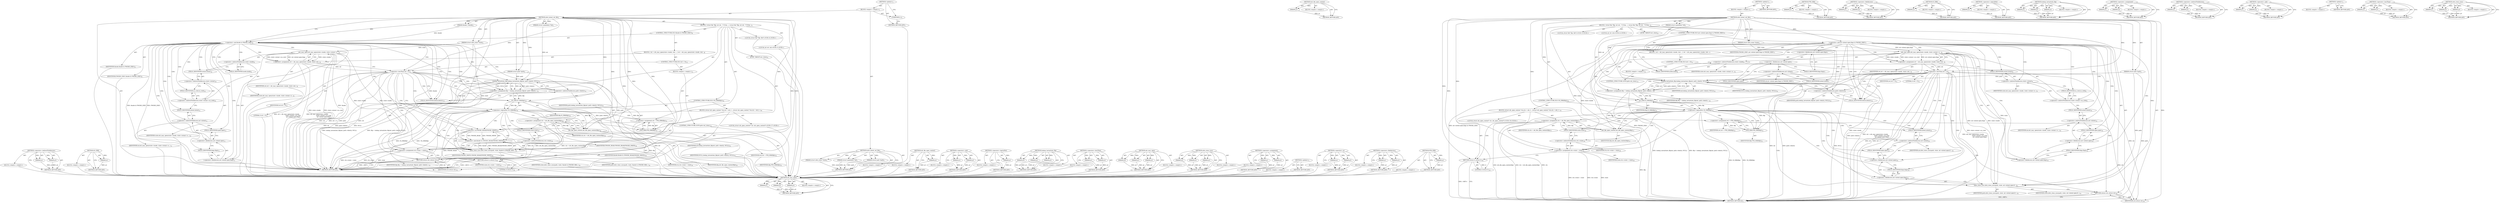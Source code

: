 digraph "PTR_ERR" {
vulnerable_139 [label=<(METHOD,nfs_may_open)>];
vulnerable_140 [label=<(PARAM,p1)>];
vulnerable_141 [label=<(PARAM,p2)>];
vulnerable_142 [label=<(PARAM,p3)>];
vulnerable_143 [label=<(BLOCK,&lt;empty&gt;,&lt;empty&gt;)>];
vulnerable_144 [label=<(METHOD_RETURN,ANY)>];
vulnerable_164 [label=<(METHOD,nfs_file_open_context)>];
vulnerable_165 [label=<(PARAM,p1)>];
vulnerable_166 [label=<(BLOCK,&lt;empty&gt;,&lt;empty&gt;)>];
vulnerable_167 [label=<(METHOD_RETURN,ANY)>];
vulnerable_6 [label=<(METHOD,&lt;global&gt;)<SUB>1</SUB>>];
vulnerable_7 [label=<(BLOCK,&lt;empty&gt;,&lt;empty&gt;)<SUB>1</SUB>>];
vulnerable_8 [label=<(METHOD,nfs4_intent_set_file)<SUB>1</SUB>>];
vulnerable_9 [label=<(PARAM,struct nameidata *nd)<SUB>1</SUB>>];
vulnerable_10 [label=<(PARAM,struct path *path)<SUB>1</SUB>>];
vulnerable_11 [label=<(PARAM,struct nfs4_state *state)<SUB>1</SUB>>];
vulnerable_12 [label=<(BLOCK,{
 	struct file *filp;
 	int ret;
 
 	/* If the...,{
 	struct file *filp;
 	int ret;
 
 	/* If the...)<SUB>2</SUB>>];
vulnerable_13 [label="<(LOCAL,struct file* filp: file*)<SUB>3</SUB>>"];
vulnerable_14 [label="<(LOCAL,int ret: int)<SUB>4</SUB>>"];
vulnerable_15 [label=<(CONTROL_STRUCTURE,IF,if (nd-&gt;intent.open.flags &amp; FMODE_EXEC))<SUB>7</SUB>>];
vulnerable_16 [label=<(&lt;operator&gt;.and,nd-&gt;intent.open.flags &amp; FMODE_EXEC)<SUB>7</SUB>>];
vulnerable_17 [label=<(&lt;operator&gt;.fieldAccess,nd-&gt;intent.open.flags)<SUB>7</SUB>>];
vulnerable_18 [label=<(&lt;operator&gt;.fieldAccess,nd-&gt;intent.open)<SUB>7</SUB>>];
vulnerable_19 [label=<(&lt;operator&gt;.indirectFieldAccess,nd-&gt;intent)<SUB>7</SUB>>];
vulnerable_20 [label=<(IDENTIFIER,nd,nd-&gt;intent.open.flags &amp; FMODE_EXEC)<SUB>7</SUB>>];
vulnerable_21 [label=<(FIELD_IDENTIFIER,intent,intent)<SUB>7</SUB>>];
vulnerable_22 [label=<(FIELD_IDENTIFIER,open,open)<SUB>7</SUB>>];
vulnerable_23 [label=<(FIELD_IDENTIFIER,flags,flags)<SUB>7</SUB>>];
vulnerable_24 [label=<(IDENTIFIER,FMODE_EXEC,nd-&gt;intent.open.flags &amp; FMODE_EXEC)<SUB>7</SUB>>];
vulnerable_25 [label=<(BLOCK,{
 		ret = nfs_may_open(state-&gt;inode,
 				stat...,{
 		ret = nfs_may_open(state-&gt;inode,
 				stat...)<SUB>7</SUB>>];
vulnerable_26 [label=<(&lt;operator&gt;.assignment,ret = nfs_may_open(state-&gt;inode,
 				state-&gt;ow...)<SUB>8</SUB>>];
vulnerable_27 [label=<(IDENTIFIER,ret,ret = nfs_may_open(state-&gt;inode,
 				state-&gt;ow...)<SUB>8</SUB>>];
vulnerable_28 [label=<(nfs_may_open,nfs_may_open(state-&gt;inode,
 				state-&gt;owner-&gt;s...)<SUB>8</SUB>>];
vulnerable_29 [label=<(&lt;operator&gt;.indirectFieldAccess,state-&gt;inode)<SUB>8</SUB>>];
vulnerable_30 [label=<(IDENTIFIER,state,nfs_may_open(state-&gt;inode,
 				state-&gt;owner-&gt;s...)<SUB>8</SUB>>];
vulnerable_31 [label=<(FIELD_IDENTIFIER,inode,inode)<SUB>8</SUB>>];
vulnerable_32 [label=<(&lt;operator&gt;.indirectFieldAccess,state-&gt;owner-&gt;so_cred)<SUB>9</SUB>>];
vulnerable_33 [label=<(&lt;operator&gt;.indirectFieldAccess,state-&gt;owner)<SUB>9</SUB>>];
vulnerable_34 [label=<(IDENTIFIER,state,nfs_may_open(state-&gt;inode,
 				state-&gt;owner-&gt;s...)<SUB>9</SUB>>];
vulnerable_35 [label=<(FIELD_IDENTIFIER,owner,owner)<SUB>9</SUB>>];
vulnerable_36 [label=<(FIELD_IDENTIFIER,so_cred,so_cred)<SUB>9</SUB>>];
vulnerable_37 [label=<(&lt;operator&gt;.fieldAccess,nd-&gt;intent.open.flags)<SUB>10</SUB>>];
vulnerable_38 [label=<(&lt;operator&gt;.fieldAccess,nd-&gt;intent.open)<SUB>10</SUB>>];
vulnerable_39 [label=<(&lt;operator&gt;.indirectFieldAccess,nd-&gt;intent)<SUB>10</SUB>>];
vulnerable_40 [label=<(IDENTIFIER,nd,nfs_may_open(state-&gt;inode,
 				state-&gt;owner-&gt;s...)<SUB>10</SUB>>];
vulnerable_41 [label=<(FIELD_IDENTIFIER,intent,intent)<SUB>10</SUB>>];
vulnerable_42 [label=<(FIELD_IDENTIFIER,open,open)<SUB>10</SUB>>];
vulnerable_43 [label=<(FIELD_IDENTIFIER,flags,flags)<SUB>10</SUB>>];
vulnerable_44 [label=<(CONTROL_STRUCTURE,IF,if (ret &lt; 0))<SUB>11</SUB>>];
vulnerable_45 [label=<(&lt;operator&gt;.lessThan,ret &lt; 0)<SUB>11</SUB>>];
vulnerable_46 [label=<(IDENTIFIER,ret,ret &lt; 0)<SUB>11</SUB>>];
vulnerable_47 [label=<(LITERAL,0,ret &lt; 0)<SUB>11</SUB>>];
vulnerable_48 [label=<(BLOCK,&lt;empty&gt;,&lt;empty&gt;)<SUB>12</SUB>>];
vulnerable_49 [label=<(CONTROL_STRUCTURE,GOTO,goto out_close;)<SUB>12</SUB>>];
vulnerable_50 [label=<(&lt;operator&gt;.assignment,filp = lookup_instantiate_filp(nd, path-&gt;dentry...)<SUB>14</SUB>>];
vulnerable_51 [label=<(IDENTIFIER,filp,filp = lookup_instantiate_filp(nd, path-&gt;dentry...)<SUB>14</SUB>>];
vulnerable_52 [label=<(lookup_instantiate_filp,lookup_instantiate_filp(nd, path-&gt;dentry, NULL))<SUB>14</SUB>>];
vulnerable_53 [label=<(IDENTIFIER,nd,lookup_instantiate_filp(nd, path-&gt;dentry, NULL))<SUB>14</SUB>>];
vulnerable_54 [label=<(&lt;operator&gt;.indirectFieldAccess,path-&gt;dentry)<SUB>14</SUB>>];
vulnerable_55 [label=<(IDENTIFIER,path,lookup_instantiate_filp(nd, path-&gt;dentry, NULL))<SUB>14</SUB>>];
vulnerable_56 [label=<(FIELD_IDENTIFIER,dentry,dentry)<SUB>14</SUB>>];
vulnerable_57 [label=<(IDENTIFIER,NULL,lookup_instantiate_filp(nd, path-&gt;dentry, NULL))<SUB>14</SUB>>];
vulnerable_58 [label=<(CONTROL_STRUCTURE,IF,if (!IS_ERR(filp)))<SUB>15</SUB>>];
vulnerable_59 [label=<(&lt;operator&gt;.logicalNot,!IS_ERR(filp))<SUB>15</SUB>>];
vulnerable_60 [label=<(IS_ERR,IS_ERR(filp))<SUB>15</SUB>>];
vulnerable_61 [label=<(IDENTIFIER,filp,IS_ERR(filp))<SUB>15</SUB>>];
vulnerable_62 [label=<(BLOCK,{
		struct nfs_open_context *ctx;
		ctx = nfs_f...,{
		struct nfs_open_context *ctx;
		ctx = nfs_f...)<SUB>15</SUB>>];
vulnerable_63 [label="<(LOCAL,struct nfs_open_context* ctx: nfs_open_context*)<SUB>16</SUB>>"];
vulnerable_64 [label=<(&lt;operator&gt;.assignment,ctx = nfs_file_open_context(filp))<SUB>17</SUB>>];
vulnerable_65 [label=<(IDENTIFIER,ctx,ctx = nfs_file_open_context(filp))<SUB>17</SUB>>];
vulnerable_66 [label=<(nfs_file_open_context,nfs_file_open_context(filp))<SUB>17</SUB>>];
vulnerable_67 [label=<(IDENTIFIER,filp,nfs_file_open_context(filp))<SUB>17</SUB>>];
vulnerable_68 [label=<(&lt;operator&gt;.assignment,ctx-&gt;state = state)<SUB>18</SUB>>];
vulnerable_69 [label=<(&lt;operator&gt;.indirectFieldAccess,ctx-&gt;state)<SUB>18</SUB>>];
vulnerable_70 [label=<(IDENTIFIER,ctx,ctx-&gt;state = state)<SUB>18</SUB>>];
vulnerable_71 [label=<(FIELD_IDENTIFIER,state,state)<SUB>18</SUB>>];
vulnerable_72 [label=<(IDENTIFIER,state,ctx-&gt;state = state)<SUB>18</SUB>>];
vulnerable_73 [label=<(RETURN,return 0;,return 0;)<SUB>19</SUB>>];
vulnerable_74 [label=<(LITERAL,0,return 0;)<SUB>19</SUB>>];
vulnerable_75 [label=<(&lt;operator&gt;.assignment,ret = PTR_ERR(filp))<SUB>21</SUB>>];
vulnerable_76 [label=<(IDENTIFIER,ret,ret = PTR_ERR(filp))<SUB>21</SUB>>];
vulnerable_77 [label=<(PTR_ERR,PTR_ERR(filp))<SUB>21</SUB>>];
vulnerable_78 [label=<(IDENTIFIER,filp,PTR_ERR(filp))<SUB>21</SUB>>];
vulnerable_79 [label=<(JUMP_TARGET,out_close)<SUB>22</SUB>>];
vulnerable_80 [label=<(nfs4_close_sync,nfs4_close_sync(path, state, nd-&gt;intent.open.fl...)<SUB>23</SUB>>];
vulnerable_81 [label=<(IDENTIFIER,path,nfs4_close_sync(path, state, nd-&gt;intent.open.fl...)<SUB>23</SUB>>];
vulnerable_82 [label=<(IDENTIFIER,state,nfs4_close_sync(path, state, nd-&gt;intent.open.fl...)<SUB>23</SUB>>];
vulnerable_83 [label=<(&lt;operator&gt;.fieldAccess,nd-&gt;intent.open.flags)<SUB>23</SUB>>];
vulnerable_84 [label=<(&lt;operator&gt;.fieldAccess,nd-&gt;intent.open)<SUB>23</SUB>>];
vulnerable_85 [label=<(&lt;operator&gt;.indirectFieldAccess,nd-&gt;intent)<SUB>23</SUB>>];
vulnerable_86 [label=<(IDENTIFIER,nd,nfs4_close_sync(path, state, nd-&gt;intent.open.fl...)<SUB>23</SUB>>];
vulnerable_87 [label=<(FIELD_IDENTIFIER,intent,intent)<SUB>23</SUB>>];
vulnerable_88 [label=<(FIELD_IDENTIFIER,open,open)<SUB>23</SUB>>];
vulnerable_89 [label=<(FIELD_IDENTIFIER,flags,flags)<SUB>23</SUB>>];
vulnerable_90 [label=<(RETURN,return ret;,return ret;)<SUB>24</SUB>>];
vulnerable_91 [label=<(IDENTIFIER,ret,return ret;)<SUB>24</SUB>>];
vulnerable_92 [label=<(METHOD_RETURN,int)<SUB>1</SUB>>];
vulnerable_94 [label=<(METHOD_RETURN,ANY)<SUB>1</SUB>>];
vulnerable_168 [label=<(METHOD,PTR_ERR)>];
vulnerable_169 [label=<(PARAM,p1)>];
vulnerable_170 [label=<(BLOCK,&lt;empty&gt;,&lt;empty&gt;)>];
vulnerable_171 [label=<(METHOD_RETURN,ANY)>];
vulnerable_124 [label=<(METHOD,&lt;operator&gt;.fieldAccess)>];
vulnerable_125 [label=<(PARAM,p1)>];
vulnerable_126 [label=<(PARAM,p2)>];
vulnerable_127 [label=<(BLOCK,&lt;empty&gt;,&lt;empty&gt;)>];
vulnerable_128 [label=<(METHOD_RETURN,ANY)>];
vulnerable_160 [label=<(METHOD,IS_ERR)>];
vulnerable_161 [label=<(PARAM,p1)>];
vulnerable_162 [label=<(BLOCK,&lt;empty&gt;,&lt;empty&gt;)>];
vulnerable_163 [label=<(METHOD_RETURN,ANY)>];
vulnerable_156 [label=<(METHOD,&lt;operator&gt;.logicalNot)>];
vulnerable_157 [label=<(PARAM,p1)>];
vulnerable_158 [label=<(BLOCK,&lt;empty&gt;,&lt;empty&gt;)>];
vulnerable_159 [label=<(METHOD_RETURN,ANY)>];
vulnerable_150 [label=<(METHOD,lookup_instantiate_filp)>];
vulnerable_151 [label=<(PARAM,p1)>];
vulnerable_152 [label=<(PARAM,p2)>];
vulnerable_153 [label=<(PARAM,p3)>];
vulnerable_154 [label=<(BLOCK,&lt;empty&gt;,&lt;empty&gt;)>];
vulnerable_155 [label=<(METHOD_RETURN,ANY)>];
vulnerable_134 [label=<(METHOD,&lt;operator&gt;.assignment)>];
vulnerable_135 [label=<(PARAM,p1)>];
vulnerable_136 [label=<(PARAM,p2)>];
vulnerable_137 [label=<(BLOCK,&lt;empty&gt;,&lt;empty&gt;)>];
vulnerable_138 [label=<(METHOD_RETURN,ANY)>];
vulnerable_129 [label=<(METHOD,&lt;operator&gt;.indirectFieldAccess)>];
vulnerable_130 [label=<(PARAM,p1)>];
vulnerable_131 [label=<(PARAM,p2)>];
vulnerable_132 [label=<(BLOCK,&lt;empty&gt;,&lt;empty&gt;)>];
vulnerable_133 [label=<(METHOD_RETURN,ANY)>];
vulnerable_119 [label=<(METHOD,&lt;operator&gt;.and)>];
vulnerable_120 [label=<(PARAM,p1)>];
vulnerable_121 [label=<(PARAM,p2)>];
vulnerable_122 [label=<(BLOCK,&lt;empty&gt;,&lt;empty&gt;)>];
vulnerable_123 [label=<(METHOD_RETURN,ANY)>];
vulnerable_113 [label=<(METHOD,&lt;global&gt;)<SUB>1</SUB>>];
vulnerable_114 [label=<(BLOCK,&lt;empty&gt;,&lt;empty&gt;)>];
vulnerable_115 [label=<(METHOD_RETURN,ANY)>];
vulnerable_145 [label=<(METHOD,&lt;operator&gt;.lessThan)>];
vulnerable_146 [label=<(PARAM,p1)>];
vulnerable_147 [label=<(PARAM,p2)>];
vulnerable_148 [label=<(BLOCK,&lt;empty&gt;,&lt;empty&gt;)>];
vulnerable_149 [label=<(METHOD_RETURN,ANY)>];
vulnerable_172 [label=<(METHOD,nfs4_close_sync)>];
vulnerable_173 [label=<(PARAM,p1)>];
vulnerable_174 [label=<(PARAM,p2)>];
vulnerable_175 [label=<(PARAM,p3)>];
vulnerable_176 [label=<(BLOCK,&lt;empty&gt;,&lt;empty&gt;)>];
vulnerable_177 [label=<(METHOD_RETURN,ANY)>];
fixed_138 [label=<(METHOD,&lt;operator&gt;.indirectFieldAccess)>];
fixed_139 [label=<(PARAM,p1)>];
fixed_140 [label=<(PARAM,p2)>];
fixed_141 [label=<(BLOCK,&lt;empty&gt;,&lt;empty&gt;)>];
fixed_142 [label=<(METHOD_RETURN,ANY)>];
fixed_163 [label=<(METHOD,IS_ERR)>];
fixed_164 [label=<(PARAM,p1)>];
fixed_165 [label=<(BLOCK,&lt;empty&gt;,&lt;empty&gt;)>];
fixed_166 [label=<(METHOD_RETURN,ANY)>];
fixed_6 [label=<(METHOD,&lt;global&gt;)<SUB>1</SUB>>];
fixed_7 [label=<(BLOCK,&lt;empty&gt;,&lt;empty&gt;)<SUB>1</SUB>>];
fixed_8 [label=<(METHOD,nfs4_intent_set_file)<SUB>1</SUB>>];
fixed_9 [label=<(PARAM,struct nameidata *nd)<SUB>1</SUB>>];
fixed_10 [label=<(PARAM,struct path *path)<SUB>1</SUB>>];
fixed_11 [label=<(PARAM,struct nfs4_state *state)<SUB>1</SUB>>];
fixed_12 [label=<(BLOCK,&lt;empty&gt;,&lt;empty&gt;)>];
fixed_13 [label=<(METHOD_RETURN,int)<SUB>1</SUB>>];
fixed_15 [label=<(UNKNOWN,),))<SUB>1</SUB>>];
fixed_16 [label=<(METHOD,nfs4_intent_set_file)<SUB>2</SUB>>];
fixed_17 [label=<(PARAM,struct nameidata *nd)<SUB>2</SUB>>];
fixed_18 [label=<(PARAM,struct path *path)<SUB>2</SUB>>];
fixed_19 [label=<(PARAM,struct nfs4_state *state)<SUB>2</SUB>>];
fixed_20 [label=<(PARAM,fmode_t fmode)<SUB>2</SUB>>];
fixed_21 [label=<(BLOCK,{
 	struct file *filp;
 	int ret;
 
 	/* If the...,{
 	struct file *filp;
 	int ret;
 
 	/* If the...)<SUB>3</SUB>>];
fixed_22 [label="<(LOCAL,struct file* filp: file*)<SUB>4</SUB>>"];
fixed_23 [label="<(LOCAL,int ret: int)<SUB>5</SUB>>"];
fixed_24 [label=<(CONTROL_STRUCTURE,IF,if (fmode &amp; FMODE_EXEC))<SUB>8</SUB>>];
fixed_25 [label=<(&lt;operator&gt;.and,fmode &amp; FMODE_EXEC)<SUB>8</SUB>>];
fixed_26 [label=<(IDENTIFIER,fmode,fmode &amp; FMODE_EXEC)<SUB>8</SUB>>];
fixed_27 [label=<(IDENTIFIER,FMODE_EXEC,fmode &amp; FMODE_EXEC)<SUB>8</SUB>>];
fixed_28 [label=<(BLOCK,{
 		ret = nfs_may_open(state-&gt;inode,
 				stat...,{
 		ret = nfs_may_open(state-&gt;inode,
 				stat...)<SUB>8</SUB>>];
fixed_29 [label=<(&lt;operator&gt;.assignment,ret = nfs_may_open(state-&gt;inode,
 				state-&gt;ow...)<SUB>9</SUB>>];
fixed_30 [label=<(IDENTIFIER,ret,ret = nfs_may_open(state-&gt;inode,
 				state-&gt;ow...)<SUB>9</SUB>>];
fixed_31 [label=<(nfs_may_open,nfs_may_open(state-&gt;inode,
 				state-&gt;owner-&gt;s...)<SUB>9</SUB>>];
fixed_32 [label=<(&lt;operator&gt;.indirectFieldAccess,state-&gt;inode)<SUB>9</SUB>>];
fixed_33 [label=<(IDENTIFIER,state,nfs_may_open(state-&gt;inode,
 				state-&gt;owner-&gt;s...)<SUB>9</SUB>>];
fixed_34 [label=<(FIELD_IDENTIFIER,inode,inode)<SUB>9</SUB>>];
fixed_35 [label=<(&lt;operator&gt;.indirectFieldAccess,state-&gt;owner-&gt;so_cred)<SUB>10</SUB>>];
fixed_36 [label=<(&lt;operator&gt;.indirectFieldAccess,state-&gt;owner)<SUB>10</SUB>>];
fixed_37 [label=<(IDENTIFIER,state,nfs_may_open(state-&gt;inode,
 				state-&gt;owner-&gt;s...)<SUB>10</SUB>>];
fixed_38 [label=<(FIELD_IDENTIFIER,owner,owner)<SUB>10</SUB>>];
fixed_39 [label=<(FIELD_IDENTIFIER,so_cred,so_cred)<SUB>10</SUB>>];
fixed_40 [label=<(&lt;operator&gt;.fieldAccess,nd-&gt;intent.open.flags)<SUB>11</SUB>>];
fixed_41 [label=<(&lt;operator&gt;.fieldAccess,nd-&gt;intent.open)<SUB>11</SUB>>];
fixed_42 [label=<(&lt;operator&gt;.indirectFieldAccess,nd-&gt;intent)<SUB>11</SUB>>];
fixed_43 [label=<(IDENTIFIER,nd,nfs_may_open(state-&gt;inode,
 				state-&gt;owner-&gt;s...)<SUB>11</SUB>>];
fixed_44 [label=<(FIELD_IDENTIFIER,intent,intent)<SUB>11</SUB>>];
fixed_45 [label=<(FIELD_IDENTIFIER,open,open)<SUB>11</SUB>>];
fixed_46 [label=<(FIELD_IDENTIFIER,flags,flags)<SUB>11</SUB>>];
fixed_47 [label=<(CONTROL_STRUCTURE,IF,if (ret &lt; 0))<SUB>12</SUB>>];
fixed_48 [label=<(&lt;operator&gt;.lessThan,ret &lt; 0)<SUB>12</SUB>>];
fixed_49 [label=<(IDENTIFIER,ret,ret &lt; 0)<SUB>12</SUB>>];
fixed_50 [label=<(LITERAL,0,ret &lt; 0)<SUB>12</SUB>>];
fixed_51 [label=<(BLOCK,&lt;empty&gt;,&lt;empty&gt;)<SUB>13</SUB>>];
fixed_52 [label=<(CONTROL_STRUCTURE,GOTO,goto out_close;)<SUB>13</SUB>>];
fixed_53 [label=<(&lt;operator&gt;.assignment,filp = lookup_instantiate_filp(nd, path-&gt;dentry...)<SUB>15</SUB>>];
fixed_54 [label=<(IDENTIFIER,filp,filp = lookup_instantiate_filp(nd, path-&gt;dentry...)<SUB>15</SUB>>];
fixed_55 [label=<(lookup_instantiate_filp,lookup_instantiate_filp(nd, path-&gt;dentry, NULL))<SUB>15</SUB>>];
fixed_56 [label=<(IDENTIFIER,nd,lookup_instantiate_filp(nd, path-&gt;dentry, NULL))<SUB>15</SUB>>];
fixed_57 [label=<(&lt;operator&gt;.indirectFieldAccess,path-&gt;dentry)<SUB>15</SUB>>];
fixed_58 [label=<(IDENTIFIER,path,lookup_instantiate_filp(nd, path-&gt;dentry, NULL))<SUB>15</SUB>>];
fixed_59 [label=<(FIELD_IDENTIFIER,dentry,dentry)<SUB>15</SUB>>];
fixed_60 [label=<(IDENTIFIER,NULL,lookup_instantiate_filp(nd, path-&gt;dentry, NULL))<SUB>15</SUB>>];
fixed_61 [label=<(CONTROL_STRUCTURE,IF,if (!IS_ERR(filp)))<SUB>16</SUB>>];
fixed_62 [label=<(&lt;operator&gt;.logicalNot,!IS_ERR(filp))<SUB>16</SUB>>];
fixed_63 [label=<(IS_ERR,IS_ERR(filp))<SUB>16</SUB>>];
fixed_64 [label=<(IDENTIFIER,filp,IS_ERR(filp))<SUB>16</SUB>>];
fixed_65 [label=<(BLOCK,{
		struct nfs_open_context *ctx;
		ctx = nfs_f...,{
		struct nfs_open_context *ctx;
		ctx = nfs_f...)<SUB>16</SUB>>];
fixed_66 [label="<(LOCAL,struct nfs_open_context* ctx: nfs_open_context*)<SUB>17</SUB>>"];
fixed_67 [label=<(&lt;operator&gt;.assignment,ctx = nfs_file_open_context(filp))<SUB>18</SUB>>];
fixed_68 [label=<(IDENTIFIER,ctx,ctx = nfs_file_open_context(filp))<SUB>18</SUB>>];
fixed_69 [label=<(nfs_file_open_context,nfs_file_open_context(filp))<SUB>18</SUB>>];
fixed_70 [label=<(IDENTIFIER,filp,nfs_file_open_context(filp))<SUB>18</SUB>>];
fixed_71 [label=<(&lt;operator&gt;.assignment,ctx-&gt;state = state)<SUB>19</SUB>>];
fixed_72 [label=<(&lt;operator&gt;.indirectFieldAccess,ctx-&gt;state)<SUB>19</SUB>>];
fixed_73 [label=<(IDENTIFIER,ctx,ctx-&gt;state = state)<SUB>19</SUB>>];
fixed_74 [label=<(FIELD_IDENTIFIER,state,state)<SUB>19</SUB>>];
fixed_75 [label=<(IDENTIFIER,state,ctx-&gt;state = state)<SUB>19</SUB>>];
fixed_76 [label=<(RETURN,return 0;,return 0;)<SUB>20</SUB>>];
fixed_77 [label=<(LITERAL,0,return 0;)<SUB>20</SUB>>];
fixed_78 [label=<(&lt;operator&gt;.assignment,ret = PTR_ERR(filp))<SUB>22</SUB>>];
fixed_79 [label=<(IDENTIFIER,ret,ret = PTR_ERR(filp))<SUB>22</SUB>>];
fixed_80 [label=<(PTR_ERR,PTR_ERR(filp))<SUB>22</SUB>>];
fixed_81 [label=<(IDENTIFIER,filp,PTR_ERR(filp))<SUB>22</SUB>>];
fixed_82 [label=<(JUMP_TARGET,out_close)<SUB>23</SUB>>];
fixed_83 [label=<(nfs4_close_sync,nfs4_close_sync(path, state, fmode &amp; (FMODE_REA...)<SUB>24</SUB>>];
fixed_84 [label=<(IDENTIFIER,path,nfs4_close_sync(path, state, fmode &amp; (FMODE_REA...)<SUB>24</SUB>>];
fixed_85 [label=<(IDENTIFIER,state,nfs4_close_sync(path, state, fmode &amp; (FMODE_REA...)<SUB>24</SUB>>];
fixed_86 [label=<(&lt;operator&gt;.and,fmode &amp; (FMODE_READ|FMODE_WRITE))<SUB>24</SUB>>];
fixed_87 [label=<(IDENTIFIER,fmode,fmode &amp; (FMODE_READ|FMODE_WRITE))<SUB>24</SUB>>];
fixed_88 [label=<(&lt;operator&gt;.or,FMODE_READ|FMODE_WRITE)<SUB>24</SUB>>];
fixed_89 [label=<(IDENTIFIER,FMODE_READ,FMODE_READ|FMODE_WRITE)<SUB>24</SUB>>];
fixed_90 [label=<(IDENTIFIER,FMODE_WRITE,FMODE_READ|FMODE_WRITE)<SUB>24</SUB>>];
fixed_91 [label=<(RETURN,return ret;,return ret;)<SUB>25</SUB>>];
fixed_92 [label=<(IDENTIFIER,ret,return ret;)<SUB>25</SUB>>];
fixed_93 [label=<(METHOD_RETURN,int)<SUB>2</SUB>>];
fixed_95 [label=<(METHOD_RETURN,ANY)<SUB>1</SUB>>];
fixed_167 [label=<(METHOD,nfs_file_open_context)>];
fixed_168 [label=<(PARAM,p1)>];
fixed_169 [label=<(BLOCK,&lt;empty&gt;,&lt;empty&gt;)>];
fixed_170 [label=<(METHOD_RETURN,ANY)>];
fixed_122 [label=<(METHOD,&lt;operator&gt;.and)>];
fixed_123 [label=<(PARAM,p1)>];
fixed_124 [label=<(PARAM,p2)>];
fixed_125 [label=<(BLOCK,&lt;empty&gt;,&lt;empty&gt;)>];
fixed_126 [label=<(METHOD_RETURN,ANY)>];
fixed_159 [label=<(METHOD,&lt;operator&gt;.logicalNot)>];
fixed_160 [label=<(PARAM,p1)>];
fixed_161 [label=<(BLOCK,&lt;empty&gt;,&lt;empty&gt;)>];
fixed_162 [label=<(METHOD_RETURN,ANY)>];
fixed_153 [label=<(METHOD,lookup_instantiate_filp)>];
fixed_154 [label=<(PARAM,p1)>];
fixed_155 [label=<(PARAM,p2)>];
fixed_156 [label=<(PARAM,p3)>];
fixed_157 [label=<(BLOCK,&lt;empty&gt;,&lt;empty&gt;)>];
fixed_158 [label=<(METHOD_RETURN,ANY)>];
fixed_148 [label=<(METHOD,&lt;operator&gt;.lessThan)>];
fixed_149 [label=<(PARAM,p1)>];
fixed_150 [label=<(PARAM,p2)>];
fixed_151 [label=<(BLOCK,&lt;empty&gt;,&lt;empty&gt;)>];
fixed_152 [label=<(METHOD_RETURN,ANY)>];
fixed_132 [label=<(METHOD,nfs_may_open)>];
fixed_133 [label=<(PARAM,p1)>];
fixed_134 [label=<(PARAM,p2)>];
fixed_135 [label=<(PARAM,p3)>];
fixed_136 [label=<(BLOCK,&lt;empty&gt;,&lt;empty&gt;)>];
fixed_137 [label=<(METHOD_RETURN,ANY)>];
fixed_175 [label=<(METHOD,nfs4_close_sync)>];
fixed_176 [label=<(PARAM,p1)>];
fixed_177 [label=<(PARAM,p2)>];
fixed_178 [label=<(PARAM,p3)>];
fixed_179 [label=<(BLOCK,&lt;empty&gt;,&lt;empty&gt;)>];
fixed_180 [label=<(METHOD_RETURN,ANY)>];
fixed_127 [label=<(METHOD,&lt;operator&gt;.assignment)>];
fixed_128 [label=<(PARAM,p1)>];
fixed_129 [label=<(PARAM,p2)>];
fixed_130 [label=<(BLOCK,&lt;empty&gt;,&lt;empty&gt;)>];
fixed_131 [label=<(METHOD_RETURN,ANY)>];
fixed_116 [label=<(METHOD,&lt;global&gt;)<SUB>1</SUB>>];
fixed_117 [label=<(BLOCK,&lt;empty&gt;,&lt;empty&gt;)>];
fixed_118 [label=<(METHOD_RETURN,ANY)>];
fixed_181 [label=<(METHOD,&lt;operator&gt;.or)>];
fixed_182 [label=<(PARAM,p1)>];
fixed_183 [label=<(PARAM,p2)>];
fixed_184 [label=<(BLOCK,&lt;empty&gt;,&lt;empty&gt;)>];
fixed_185 [label=<(METHOD_RETURN,ANY)>];
fixed_143 [label=<(METHOD,&lt;operator&gt;.fieldAccess)>];
fixed_144 [label=<(PARAM,p1)>];
fixed_145 [label=<(PARAM,p2)>];
fixed_146 [label=<(BLOCK,&lt;empty&gt;,&lt;empty&gt;)>];
fixed_147 [label=<(METHOD_RETURN,ANY)>];
fixed_171 [label=<(METHOD,PTR_ERR)>];
fixed_172 [label=<(PARAM,p1)>];
fixed_173 [label=<(BLOCK,&lt;empty&gt;,&lt;empty&gt;)>];
fixed_174 [label=<(METHOD_RETURN,ANY)>];
vulnerable_139 -> vulnerable_140  [key=0, label="AST: "];
vulnerable_139 -> vulnerable_140  [key=1, label="DDG: "];
vulnerable_139 -> vulnerable_143  [key=0, label="AST: "];
vulnerable_139 -> vulnerable_141  [key=0, label="AST: "];
vulnerable_139 -> vulnerable_141  [key=1, label="DDG: "];
vulnerable_139 -> vulnerable_144  [key=0, label="AST: "];
vulnerable_139 -> vulnerable_144  [key=1, label="CFG: "];
vulnerable_139 -> vulnerable_142  [key=0, label="AST: "];
vulnerable_139 -> vulnerable_142  [key=1, label="DDG: "];
vulnerable_140 -> vulnerable_144  [key=0, label="DDG: p1"];
vulnerable_141 -> vulnerable_144  [key=0, label="DDG: p2"];
vulnerable_142 -> vulnerable_144  [key=0, label="DDG: p3"];
vulnerable_164 -> vulnerable_165  [key=0, label="AST: "];
vulnerable_164 -> vulnerable_165  [key=1, label="DDG: "];
vulnerable_164 -> vulnerable_166  [key=0, label="AST: "];
vulnerable_164 -> vulnerable_167  [key=0, label="AST: "];
vulnerable_164 -> vulnerable_167  [key=1, label="CFG: "];
vulnerable_165 -> vulnerable_167  [key=0, label="DDG: p1"];
vulnerable_6 -> vulnerable_7  [key=0, label="AST: "];
vulnerable_6 -> vulnerable_94  [key=0, label="AST: "];
vulnerable_6 -> vulnerable_94  [key=1, label="CFG: "];
vulnerable_7 -> vulnerable_8  [key=0, label="AST: "];
vulnerable_8 -> vulnerable_9  [key=0, label="AST: "];
vulnerable_8 -> vulnerable_9  [key=1, label="DDG: "];
vulnerable_8 -> vulnerable_10  [key=0, label="AST: "];
vulnerable_8 -> vulnerable_10  [key=1, label="DDG: "];
vulnerable_8 -> vulnerable_11  [key=0, label="AST: "];
vulnerable_8 -> vulnerable_11  [key=1, label="DDG: "];
vulnerable_8 -> vulnerable_12  [key=0, label="AST: "];
vulnerable_8 -> vulnerable_92  [key=0, label="AST: "];
vulnerable_8 -> vulnerable_21  [key=0, label="CFG: "];
vulnerable_8 -> vulnerable_80  [key=0, label="DDG: "];
vulnerable_8 -> vulnerable_91  [key=0, label="DDG: "];
vulnerable_8 -> vulnerable_16  [key=0, label="DDG: "];
vulnerable_8 -> vulnerable_52  [key=0, label="DDG: "];
vulnerable_8 -> vulnerable_68  [key=0, label="DDG: "];
vulnerable_8 -> vulnerable_73  [key=0, label="DDG: "];
vulnerable_8 -> vulnerable_77  [key=0, label="DDG: "];
vulnerable_8 -> vulnerable_60  [key=0, label="DDG: "];
vulnerable_8 -> vulnerable_74  [key=0, label="DDG: "];
vulnerable_8 -> vulnerable_45  [key=0, label="DDG: "];
vulnerable_8 -> vulnerable_66  [key=0, label="DDG: "];
vulnerable_9 -> vulnerable_52  [key=0, label="DDG: nd"];
vulnerable_10 -> vulnerable_92  [key=0, label="DDG: path"];
vulnerable_10 -> vulnerable_80  [key=0, label="DDG: path"];
vulnerable_10 -> vulnerable_52  [key=0, label="DDG: path"];
vulnerable_11 -> vulnerable_80  [key=0, label="DDG: state"];
vulnerable_11 -> vulnerable_68  [key=0, label="DDG: state"];
vulnerable_11 -> vulnerable_28  [key=0, label="DDG: state"];
vulnerable_12 -> vulnerable_13  [key=0, label="AST: "];
vulnerable_12 -> vulnerable_14  [key=0, label="AST: "];
vulnerable_12 -> vulnerable_15  [key=0, label="AST: "];
vulnerable_12 -> vulnerable_50  [key=0, label="AST: "];
vulnerable_12 -> vulnerable_58  [key=0, label="AST: "];
vulnerable_12 -> vulnerable_75  [key=0, label="AST: "];
vulnerable_12 -> vulnerable_79  [key=0, label="AST: "];
vulnerable_12 -> vulnerable_80  [key=0, label="AST: "];
vulnerable_12 -> vulnerable_90  [key=0, label="AST: "];
vulnerable_15 -> vulnerable_16  [key=0, label="AST: "];
vulnerable_15 -> vulnerable_25  [key=0, label="AST: "];
vulnerable_16 -> vulnerable_17  [key=0, label="AST: "];
vulnerable_16 -> vulnerable_24  [key=0, label="AST: "];
vulnerable_16 -> vulnerable_31  [key=0, label="CFG: "];
vulnerable_16 -> vulnerable_31  [key=1, label="CDG: "];
vulnerable_16 -> vulnerable_56  [key=0, label="CFG: "];
vulnerable_16 -> vulnerable_56  [key=1, label="CDG: "];
vulnerable_16 -> vulnerable_92  [key=0, label="DDG: nd-&gt;intent.open.flags &amp; FMODE_EXEC"];
vulnerable_16 -> vulnerable_92  [key=1, label="DDG: FMODE_EXEC"];
vulnerable_16 -> vulnerable_28  [key=0, label="DDG: nd-&gt;intent.open.flags"];
vulnerable_16 -> vulnerable_28  [key=1, label="CDG: "];
vulnerable_16 -> vulnerable_32  [key=0, label="CDG: "];
vulnerable_16 -> vulnerable_60  [key=0, label="CDG: "];
vulnerable_16 -> vulnerable_26  [key=0, label="CDG: "];
vulnerable_16 -> vulnerable_42  [key=0, label="CDG: "];
vulnerable_16 -> vulnerable_52  [key=0, label="CDG: "];
vulnerable_16 -> vulnerable_37  [key=0, label="CDG: "];
vulnerable_16 -> vulnerable_38  [key=0, label="CDG: "];
vulnerable_16 -> vulnerable_45  [key=0, label="CDG: "];
vulnerable_16 -> vulnerable_29  [key=0, label="CDG: "];
vulnerable_16 -> vulnerable_50  [key=0, label="CDG: "];
vulnerable_16 -> vulnerable_59  [key=0, label="CDG: "];
vulnerable_16 -> vulnerable_35  [key=0, label="CDG: "];
vulnerable_16 -> vulnerable_54  [key=0, label="CDG: "];
vulnerable_16 -> vulnerable_43  [key=0, label="CDG: "];
vulnerable_16 -> vulnerable_33  [key=0, label="CDG: "];
vulnerable_16 -> vulnerable_36  [key=0, label="CDG: "];
vulnerable_16 -> vulnerable_41  [key=0, label="CDG: "];
vulnerable_16 -> vulnerable_39  [key=0, label="CDG: "];
vulnerable_17 -> vulnerable_18  [key=0, label="AST: "];
vulnerable_17 -> vulnerable_23  [key=0, label="AST: "];
vulnerable_17 -> vulnerable_16  [key=0, label="CFG: "];
vulnerable_18 -> vulnerable_19  [key=0, label="AST: "];
vulnerable_18 -> vulnerable_22  [key=0, label="AST: "];
vulnerable_18 -> vulnerable_23  [key=0, label="CFG: "];
vulnerable_19 -> vulnerable_20  [key=0, label="AST: "];
vulnerable_19 -> vulnerable_21  [key=0, label="AST: "];
vulnerable_19 -> vulnerable_22  [key=0, label="CFG: "];
vulnerable_21 -> vulnerable_19  [key=0, label="CFG: "];
vulnerable_22 -> vulnerable_18  [key=0, label="CFG: "];
vulnerable_23 -> vulnerable_17  [key=0, label="CFG: "];
vulnerable_25 -> vulnerable_26  [key=0, label="AST: "];
vulnerable_25 -> vulnerable_44  [key=0, label="AST: "];
vulnerable_26 -> vulnerable_27  [key=0, label="AST: "];
vulnerable_26 -> vulnerable_28  [key=0, label="AST: "];
vulnerable_26 -> vulnerable_45  [key=0, label="CFG: "];
vulnerable_26 -> vulnerable_45  [key=1, label="DDG: ret"];
vulnerable_26 -> vulnerable_92  [key=0, label="DDG: nfs_may_open(state-&gt;inode,
 				state-&gt;owner-&gt;so_cred,
 				nd-&gt;intent.open.flags)"];
vulnerable_26 -> vulnerable_92  [key=1, label="DDG: ret = nfs_may_open(state-&gt;inode,
 				state-&gt;owner-&gt;so_cred,
 				nd-&gt;intent.open.flags)"];
vulnerable_28 -> vulnerable_29  [key=0, label="AST: "];
vulnerable_28 -> vulnerable_32  [key=0, label="AST: "];
vulnerable_28 -> vulnerable_37  [key=0, label="AST: "];
vulnerable_28 -> vulnerable_26  [key=0, label="CFG: "];
vulnerable_28 -> vulnerable_26  [key=1, label="DDG: state-&gt;inode"];
vulnerable_28 -> vulnerable_26  [key=2, label="DDG: state-&gt;owner-&gt;so_cred"];
vulnerable_28 -> vulnerable_26  [key=3, label="DDG: nd-&gt;intent.open.flags"];
vulnerable_28 -> vulnerable_92  [key=0, label="DDG: state-&gt;inode"];
vulnerable_28 -> vulnerable_92  [key=1, label="DDG: state-&gt;owner-&gt;so_cred"];
vulnerable_28 -> vulnerable_80  [key=0, label="DDG: state-&gt;inode"];
vulnerable_28 -> vulnerable_80  [key=1, label="DDG: nd-&gt;intent.open.flags"];
vulnerable_28 -> vulnerable_68  [key=0, label="DDG: state-&gt;inode"];
vulnerable_29 -> vulnerable_30  [key=0, label="AST: "];
vulnerable_29 -> vulnerable_31  [key=0, label="AST: "];
vulnerable_29 -> vulnerable_35  [key=0, label="CFG: "];
vulnerable_31 -> vulnerable_29  [key=0, label="CFG: "];
vulnerable_32 -> vulnerable_33  [key=0, label="AST: "];
vulnerable_32 -> vulnerable_36  [key=0, label="AST: "];
vulnerable_32 -> vulnerable_41  [key=0, label="CFG: "];
vulnerable_33 -> vulnerable_34  [key=0, label="AST: "];
vulnerable_33 -> vulnerable_35  [key=0, label="AST: "];
vulnerable_33 -> vulnerable_36  [key=0, label="CFG: "];
vulnerable_35 -> vulnerable_33  [key=0, label="CFG: "];
vulnerable_36 -> vulnerable_32  [key=0, label="CFG: "];
vulnerable_37 -> vulnerable_38  [key=0, label="AST: "];
vulnerable_37 -> vulnerable_43  [key=0, label="AST: "];
vulnerable_37 -> vulnerable_28  [key=0, label="CFG: "];
vulnerable_38 -> vulnerable_39  [key=0, label="AST: "];
vulnerable_38 -> vulnerable_42  [key=0, label="AST: "];
vulnerable_38 -> vulnerable_43  [key=0, label="CFG: "];
vulnerable_39 -> vulnerable_40  [key=0, label="AST: "];
vulnerable_39 -> vulnerable_41  [key=0, label="AST: "];
vulnerable_39 -> vulnerable_42  [key=0, label="CFG: "];
vulnerable_41 -> vulnerable_39  [key=0, label="CFG: "];
vulnerable_42 -> vulnerable_38  [key=0, label="CFG: "];
vulnerable_43 -> vulnerable_37  [key=0, label="CFG: "];
vulnerable_44 -> vulnerable_45  [key=0, label="AST: "];
vulnerable_44 -> vulnerable_48  [key=0, label="AST: "];
vulnerable_45 -> vulnerable_46  [key=0, label="AST: "];
vulnerable_45 -> vulnerable_47  [key=0, label="AST: "];
vulnerable_45 -> vulnerable_87  [key=0, label="CFG: "];
vulnerable_45 -> vulnerable_87  [key=1, label="CDG: "];
vulnerable_45 -> vulnerable_56  [key=0, label="CFG: "];
vulnerable_45 -> vulnerable_56  [key=1, label="CDG: "];
vulnerable_45 -> vulnerable_92  [key=0, label="DDG: ret"];
vulnerable_45 -> vulnerable_92  [key=1, label="DDG: ret &lt; 0"];
vulnerable_45 -> vulnerable_91  [key=0, label="DDG: ret"];
vulnerable_45 -> vulnerable_60  [key=0, label="CDG: "];
vulnerable_45 -> vulnerable_89  [key=0, label="CDG: "];
vulnerable_45 -> vulnerable_52  [key=0, label="CDG: "];
vulnerable_45 -> vulnerable_84  [key=0, label="CDG: "];
vulnerable_45 -> vulnerable_85  [key=0, label="CDG: "];
vulnerable_45 -> vulnerable_50  [key=0, label="CDG: "];
vulnerable_45 -> vulnerable_59  [key=0, label="CDG: "];
vulnerable_45 -> vulnerable_90  [key=0, label="CDG: "];
vulnerable_45 -> vulnerable_54  [key=0, label="CDG: "];
vulnerable_45 -> vulnerable_80  [key=0, label="CDG: "];
vulnerable_45 -> vulnerable_83  [key=0, label="CDG: "];
vulnerable_45 -> vulnerable_88  [key=0, label="CDG: "];
vulnerable_48 -> vulnerable_49  [key=0, label="AST: "];
vulnerable_50 -> vulnerable_51  [key=0, label="AST: "];
vulnerable_50 -> vulnerable_52  [key=0, label="AST: "];
vulnerable_50 -> vulnerable_60  [key=0, label="CFG: "];
vulnerable_50 -> vulnerable_60  [key=1, label="DDG: filp"];
vulnerable_50 -> vulnerable_92  [key=0, label="DDG: lookup_instantiate_filp(nd, path-&gt;dentry, NULL)"];
vulnerable_50 -> vulnerable_92  [key=1, label="DDG: filp = lookup_instantiate_filp(nd, path-&gt;dentry, NULL)"];
vulnerable_52 -> vulnerable_53  [key=0, label="AST: "];
vulnerable_52 -> vulnerable_54  [key=0, label="AST: "];
vulnerable_52 -> vulnerable_57  [key=0, label="AST: "];
vulnerable_52 -> vulnerable_50  [key=0, label="CFG: "];
vulnerable_52 -> vulnerable_50  [key=1, label="DDG: nd"];
vulnerable_52 -> vulnerable_50  [key=2, label="DDG: path-&gt;dentry"];
vulnerable_52 -> vulnerable_50  [key=3, label="DDG: NULL"];
vulnerable_52 -> vulnerable_92  [key=0, label="DDG: nd"];
vulnerable_52 -> vulnerable_92  [key=1, label="DDG: path-&gt;dentry"];
vulnerable_52 -> vulnerable_92  [key=2, label="DDG: NULL"];
vulnerable_52 -> vulnerable_80  [key=0, label="DDG: path-&gt;dentry"];
vulnerable_54 -> vulnerable_55  [key=0, label="AST: "];
vulnerable_54 -> vulnerable_56  [key=0, label="AST: "];
vulnerable_54 -> vulnerable_52  [key=0, label="CFG: "];
vulnerable_56 -> vulnerable_54  [key=0, label="CFG: "];
vulnerable_58 -> vulnerable_59  [key=0, label="AST: "];
vulnerable_58 -> vulnerable_62  [key=0, label="AST: "];
vulnerable_59 -> vulnerable_60  [key=0, label="AST: "];
vulnerable_59 -> vulnerable_66  [key=0, label="CFG: "];
vulnerable_59 -> vulnerable_66  [key=1, label="CDG: "];
vulnerable_59 -> vulnerable_77  [key=0, label="CFG: "];
vulnerable_59 -> vulnerable_77  [key=1, label="CDG: "];
vulnerable_59 -> vulnerable_92  [key=0, label="DDG: IS_ERR(filp)"];
vulnerable_59 -> vulnerable_92  [key=1, label="DDG: !IS_ERR(filp)"];
vulnerable_59 -> vulnerable_68  [key=0, label="CDG: "];
vulnerable_59 -> vulnerable_73  [key=0, label="CDG: "];
vulnerable_59 -> vulnerable_64  [key=0, label="CDG: "];
vulnerable_59 -> vulnerable_89  [key=0, label="CDG: "];
vulnerable_59 -> vulnerable_75  [key=0, label="CDG: "];
vulnerable_59 -> vulnerable_84  [key=0, label="CDG: "];
vulnerable_59 -> vulnerable_85  [key=0, label="CDG: "];
vulnerable_59 -> vulnerable_69  [key=0, label="CDG: "];
vulnerable_59 -> vulnerable_87  [key=0, label="CDG: "];
vulnerable_59 -> vulnerable_90  [key=0, label="CDG: "];
vulnerable_59 -> vulnerable_80  [key=0, label="CDG: "];
vulnerable_59 -> vulnerable_83  [key=0, label="CDG: "];
vulnerable_59 -> vulnerable_71  [key=0, label="CDG: "];
vulnerable_59 -> vulnerable_88  [key=0, label="CDG: "];
vulnerable_60 -> vulnerable_61  [key=0, label="AST: "];
vulnerable_60 -> vulnerable_59  [key=0, label="CFG: "];
vulnerable_60 -> vulnerable_59  [key=1, label="DDG: filp"];
vulnerable_60 -> vulnerable_77  [key=0, label="DDG: filp"];
vulnerable_60 -> vulnerable_66  [key=0, label="DDG: filp"];
vulnerable_62 -> vulnerable_63  [key=0, label="AST: "];
vulnerable_62 -> vulnerable_64  [key=0, label="AST: "];
vulnerable_62 -> vulnerable_68  [key=0, label="AST: "];
vulnerable_62 -> vulnerable_73  [key=0, label="AST: "];
vulnerable_64 -> vulnerable_65  [key=0, label="AST: "];
vulnerable_64 -> vulnerable_66  [key=0, label="AST: "];
vulnerable_64 -> vulnerable_71  [key=0, label="CFG: "];
vulnerable_64 -> vulnerable_92  [key=0, label="DDG: ctx"];
vulnerable_64 -> vulnerable_92  [key=1, label="DDG: nfs_file_open_context(filp)"];
vulnerable_64 -> vulnerable_92  [key=2, label="DDG: ctx = nfs_file_open_context(filp)"];
vulnerable_66 -> vulnerable_67  [key=0, label="AST: "];
vulnerable_66 -> vulnerable_64  [key=0, label="CFG: "];
vulnerable_66 -> vulnerable_64  [key=1, label="DDG: filp"];
vulnerable_66 -> vulnerable_92  [key=0, label="DDG: filp"];
vulnerable_68 -> vulnerable_69  [key=0, label="AST: "];
vulnerable_68 -> vulnerable_72  [key=0, label="AST: "];
vulnerable_68 -> vulnerable_73  [key=0, label="CFG: "];
vulnerable_68 -> vulnerable_92  [key=0, label="DDG: ctx-&gt;state"];
vulnerable_68 -> vulnerable_92  [key=1, label="DDG: state"];
vulnerable_68 -> vulnerable_92  [key=2, label="DDG: ctx-&gt;state = state"];
vulnerable_69 -> vulnerable_70  [key=0, label="AST: "];
vulnerable_69 -> vulnerable_71  [key=0, label="AST: "];
vulnerable_69 -> vulnerable_68  [key=0, label="CFG: "];
vulnerable_71 -> vulnerable_69  [key=0, label="CFG: "];
vulnerable_73 -> vulnerable_74  [key=0, label="AST: "];
vulnerable_73 -> vulnerable_92  [key=0, label="CFG: "];
vulnerable_73 -> vulnerable_92  [key=1, label="DDG: &lt;RET&gt;"];
vulnerable_74 -> vulnerable_73  [key=0, label="DDG: 0"];
vulnerable_75 -> vulnerable_76  [key=0, label="AST: "];
vulnerable_75 -> vulnerable_77  [key=0, label="AST: "];
vulnerable_75 -> vulnerable_87  [key=0, label="CFG: "];
vulnerable_75 -> vulnerable_91  [key=0, label="DDG: ret"];
vulnerable_77 -> vulnerable_78  [key=0, label="AST: "];
vulnerable_77 -> vulnerable_75  [key=0, label="CFG: "];
vulnerable_77 -> vulnerable_75  [key=1, label="DDG: filp"];
vulnerable_80 -> vulnerable_81  [key=0, label="AST: "];
vulnerable_80 -> vulnerable_82  [key=0, label="AST: "];
vulnerable_80 -> vulnerable_83  [key=0, label="AST: "];
vulnerable_80 -> vulnerable_90  [key=0, label="CFG: "];
vulnerable_83 -> vulnerable_84  [key=0, label="AST: "];
vulnerable_83 -> vulnerable_89  [key=0, label="AST: "];
vulnerable_83 -> vulnerable_80  [key=0, label="CFG: "];
vulnerable_84 -> vulnerable_85  [key=0, label="AST: "];
vulnerable_84 -> vulnerable_88  [key=0, label="AST: "];
vulnerable_84 -> vulnerable_89  [key=0, label="CFG: "];
vulnerable_85 -> vulnerable_86  [key=0, label="AST: "];
vulnerable_85 -> vulnerable_87  [key=0, label="AST: "];
vulnerable_85 -> vulnerable_88  [key=0, label="CFG: "];
vulnerable_87 -> vulnerable_85  [key=0, label="CFG: "];
vulnerable_88 -> vulnerable_84  [key=0, label="CFG: "];
vulnerable_89 -> vulnerable_83  [key=0, label="CFG: "];
vulnerable_90 -> vulnerable_91  [key=0, label="AST: "];
vulnerable_90 -> vulnerable_92  [key=0, label="CFG: "];
vulnerable_90 -> vulnerable_92  [key=1, label="DDG: &lt;RET&gt;"];
vulnerable_91 -> vulnerable_90  [key=0, label="DDG: ret"];
vulnerable_168 -> vulnerable_169  [key=0, label="AST: "];
vulnerable_168 -> vulnerable_169  [key=1, label="DDG: "];
vulnerable_168 -> vulnerable_170  [key=0, label="AST: "];
vulnerable_168 -> vulnerable_171  [key=0, label="AST: "];
vulnerable_168 -> vulnerable_171  [key=1, label="CFG: "];
vulnerable_169 -> vulnerable_171  [key=0, label="DDG: p1"];
vulnerable_124 -> vulnerable_125  [key=0, label="AST: "];
vulnerable_124 -> vulnerable_125  [key=1, label="DDG: "];
vulnerable_124 -> vulnerable_127  [key=0, label="AST: "];
vulnerable_124 -> vulnerable_126  [key=0, label="AST: "];
vulnerable_124 -> vulnerable_126  [key=1, label="DDG: "];
vulnerable_124 -> vulnerable_128  [key=0, label="AST: "];
vulnerable_124 -> vulnerable_128  [key=1, label="CFG: "];
vulnerable_125 -> vulnerable_128  [key=0, label="DDG: p1"];
vulnerable_126 -> vulnerable_128  [key=0, label="DDG: p2"];
vulnerable_160 -> vulnerable_161  [key=0, label="AST: "];
vulnerable_160 -> vulnerable_161  [key=1, label="DDG: "];
vulnerable_160 -> vulnerable_162  [key=0, label="AST: "];
vulnerable_160 -> vulnerable_163  [key=0, label="AST: "];
vulnerable_160 -> vulnerable_163  [key=1, label="CFG: "];
vulnerable_161 -> vulnerable_163  [key=0, label="DDG: p1"];
vulnerable_156 -> vulnerable_157  [key=0, label="AST: "];
vulnerable_156 -> vulnerable_157  [key=1, label="DDG: "];
vulnerable_156 -> vulnerable_158  [key=0, label="AST: "];
vulnerable_156 -> vulnerable_159  [key=0, label="AST: "];
vulnerable_156 -> vulnerable_159  [key=1, label="CFG: "];
vulnerable_157 -> vulnerable_159  [key=0, label="DDG: p1"];
vulnerable_150 -> vulnerable_151  [key=0, label="AST: "];
vulnerable_150 -> vulnerable_151  [key=1, label="DDG: "];
vulnerable_150 -> vulnerable_154  [key=0, label="AST: "];
vulnerable_150 -> vulnerable_152  [key=0, label="AST: "];
vulnerable_150 -> vulnerable_152  [key=1, label="DDG: "];
vulnerable_150 -> vulnerable_155  [key=0, label="AST: "];
vulnerable_150 -> vulnerable_155  [key=1, label="CFG: "];
vulnerable_150 -> vulnerable_153  [key=0, label="AST: "];
vulnerable_150 -> vulnerable_153  [key=1, label="DDG: "];
vulnerable_151 -> vulnerable_155  [key=0, label="DDG: p1"];
vulnerable_152 -> vulnerable_155  [key=0, label="DDG: p2"];
vulnerable_153 -> vulnerable_155  [key=0, label="DDG: p3"];
vulnerable_134 -> vulnerable_135  [key=0, label="AST: "];
vulnerable_134 -> vulnerable_135  [key=1, label="DDG: "];
vulnerable_134 -> vulnerable_137  [key=0, label="AST: "];
vulnerable_134 -> vulnerable_136  [key=0, label="AST: "];
vulnerable_134 -> vulnerable_136  [key=1, label="DDG: "];
vulnerable_134 -> vulnerable_138  [key=0, label="AST: "];
vulnerable_134 -> vulnerable_138  [key=1, label="CFG: "];
vulnerable_135 -> vulnerable_138  [key=0, label="DDG: p1"];
vulnerable_136 -> vulnerable_138  [key=0, label="DDG: p2"];
vulnerable_129 -> vulnerable_130  [key=0, label="AST: "];
vulnerable_129 -> vulnerable_130  [key=1, label="DDG: "];
vulnerable_129 -> vulnerable_132  [key=0, label="AST: "];
vulnerable_129 -> vulnerable_131  [key=0, label="AST: "];
vulnerable_129 -> vulnerable_131  [key=1, label="DDG: "];
vulnerable_129 -> vulnerable_133  [key=0, label="AST: "];
vulnerable_129 -> vulnerable_133  [key=1, label="CFG: "];
vulnerable_130 -> vulnerable_133  [key=0, label="DDG: p1"];
vulnerable_131 -> vulnerable_133  [key=0, label="DDG: p2"];
vulnerable_119 -> vulnerable_120  [key=0, label="AST: "];
vulnerable_119 -> vulnerable_120  [key=1, label="DDG: "];
vulnerable_119 -> vulnerable_122  [key=0, label="AST: "];
vulnerable_119 -> vulnerable_121  [key=0, label="AST: "];
vulnerable_119 -> vulnerable_121  [key=1, label="DDG: "];
vulnerable_119 -> vulnerable_123  [key=0, label="AST: "];
vulnerable_119 -> vulnerable_123  [key=1, label="CFG: "];
vulnerable_120 -> vulnerable_123  [key=0, label="DDG: p1"];
vulnerable_121 -> vulnerable_123  [key=0, label="DDG: p2"];
vulnerable_113 -> vulnerable_114  [key=0, label="AST: "];
vulnerable_113 -> vulnerable_115  [key=0, label="AST: "];
vulnerable_113 -> vulnerable_115  [key=1, label="CFG: "];
vulnerable_145 -> vulnerable_146  [key=0, label="AST: "];
vulnerable_145 -> vulnerable_146  [key=1, label="DDG: "];
vulnerable_145 -> vulnerable_148  [key=0, label="AST: "];
vulnerable_145 -> vulnerable_147  [key=0, label="AST: "];
vulnerable_145 -> vulnerable_147  [key=1, label="DDG: "];
vulnerable_145 -> vulnerable_149  [key=0, label="AST: "];
vulnerable_145 -> vulnerable_149  [key=1, label="CFG: "];
vulnerable_146 -> vulnerable_149  [key=0, label="DDG: p1"];
vulnerable_147 -> vulnerable_149  [key=0, label="DDG: p2"];
vulnerable_172 -> vulnerable_173  [key=0, label="AST: "];
vulnerable_172 -> vulnerable_173  [key=1, label="DDG: "];
vulnerable_172 -> vulnerable_176  [key=0, label="AST: "];
vulnerable_172 -> vulnerable_174  [key=0, label="AST: "];
vulnerable_172 -> vulnerable_174  [key=1, label="DDG: "];
vulnerable_172 -> vulnerable_177  [key=0, label="AST: "];
vulnerable_172 -> vulnerable_177  [key=1, label="CFG: "];
vulnerable_172 -> vulnerable_175  [key=0, label="AST: "];
vulnerable_172 -> vulnerable_175  [key=1, label="DDG: "];
vulnerable_173 -> vulnerable_177  [key=0, label="DDG: p1"];
vulnerable_174 -> vulnerable_177  [key=0, label="DDG: p2"];
vulnerable_175 -> vulnerable_177  [key=0, label="DDG: p3"];
fixed_138 -> fixed_139  [key=0, label="AST: "];
fixed_138 -> fixed_139  [key=1, label="DDG: "];
fixed_138 -> fixed_141  [key=0, label="AST: "];
fixed_138 -> fixed_140  [key=0, label="AST: "];
fixed_138 -> fixed_140  [key=1, label="DDG: "];
fixed_138 -> fixed_142  [key=0, label="AST: "];
fixed_138 -> fixed_142  [key=1, label="CFG: "];
fixed_139 -> fixed_142  [key=0, label="DDG: p1"];
fixed_140 -> fixed_142  [key=0, label="DDG: p2"];
fixed_141 -> vulnerable_139  [key=0];
fixed_142 -> vulnerable_139  [key=0];
fixed_163 -> fixed_164  [key=0, label="AST: "];
fixed_163 -> fixed_164  [key=1, label="DDG: "];
fixed_163 -> fixed_165  [key=0, label="AST: "];
fixed_163 -> fixed_166  [key=0, label="AST: "];
fixed_163 -> fixed_166  [key=1, label="CFG: "];
fixed_164 -> fixed_166  [key=0, label="DDG: p1"];
fixed_165 -> vulnerable_139  [key=0];
fixed_166 -> vulnerable_139  [key=0];
fixed_6 -> fixed_7  [key=0, label="AST: "];
fixed_6 -> fixed_95  [key=0, label="AST: "];
fixed_6 -> fixed_15  [key=0, label="CFG: "];
fixed_7 -> fixed_8  [key=0, label="AST: "];
fixed_7 -> fixed_15  [key=0, label="AST: "];
fixed_7 -> fixed_16  [key=0, label="AST: "];
fixed_8 -> fixed_9  [key=0, label="AST: "];
fixed_8 -> fixed_9  [key=1, label="DDG: "];
fixed_8 -> fixed_10  [key=0, label="AST: "];
fixed_8 -> fixed_10  [key=1, label="DDG: "];
fixed_8 -> fixed_11  [key=0, label="AST: "];
fixed_8 -> fixed_11  [key=1, label="DDG: "];
fixed_8 -> fixed_12  [key=0, label="AST: "];
fixed_8 -> fixed_13  [key=0, label="AST: "];
fixed_8 -> fixed_13  [key=1, label="CFG: "];
fixed_9 -> fixed_13  [key=0, label="DDG: nd"];
fixed_10 -> fixed_13  [key=0, label="DDG: path"];
fixed_11 -> fixed_13  [key=0, label="DDG: state"];
fixed_12 -> vulnerable_139  [key=0];
fixed_13 -> vulnerable_139  [key=0];
fixed_15 -> fixed_95  [key=0, label="CFG: "];
fixed_16 -> fixed_17  [key=0, label="AST: "];
fixed_16 -> fixed_17  [key=1, label="DDG: "];
fixed_16 -> fixed_18  [key=0, label="AST: "];
fixed_16 -> fixed_18  [key=1, label="DDG: "];
fixed_16 -> fixed_19  [key=0, label="AST: "];
fixed_16 -> fixed_19  [key=1, label="DDG: "];
fixed_16 -> fixed_20  [key=0, label="AST: "];
fixed_16 -> fixed_20  [key=1, label="DDG: "];
fixed_16 -> fixed_21  [key=0, label="AST: "];
fixed_16 -> fixed_93  [key=0, label="AST: "];
fixed_16 -> fixed_25  [key=0, label="CFG: "];
fixed_16 -> fixed_25  [key=1, label="DDG: "];
fixed_16 -> fixed_83  [key=0, label="DDG: "];
fixed_16 -> fixed_92  [key=0, label="DDG: "];
fixed_16 -> fixed_55  [key=0, label="DDG: "];
fixed_16 -> fixed_71  [key=0, label="DDG: "];
fixed_16 -> fixed_76  [key=0, label="DDG: "];
fixed_16 -> fixed_80  [key=0, label="DDG: "];
fixed_16 -> fixed_86  [key=0, label="DDG: "];
fixed_16 -> fixed_63  [key=0, label="DDG: "];
fixed_16 -> fixed_77  [key=0, label="DDG: "];
fixed_16 -> fixed_88  [key=0, label="DDG: "];
fixed_16 -> fixed_48  [key=0, label="DDG: "];
fixed_16 -> fixed_69  [key=0, label="DDG: "];
fixed_17 -> fixed_55  [key=0, label="DDG: nd"];
fixed_18 -> fixed_93  [key=0, label="DDG: path"];
fixed_18 -> fixed_83  [key=0, label="DDG: path"];
fixed_18 -> fixed_55  [key=0, label="DDG: path"];
fixed_19 -> fixed_83  [key=0, label="DDG: state"];
fixed_19 -> fixed_71  [key=0, label="DDG: state"];
fixed_19 -> fixed_31  [key=0, label="DDG: state"];
fixed_20 -> fixed_25  [key=0, label="DDG: fmode"];
fixed_21 -> fixed_22  [key=0, label="AST: "];
fixed_21 -> fixed_23  [key=0, label="AST: "];
fixed_21 -> fixed_24  [key=0, label="AST: "];
fixed_21 -> fixed_53  [key=0, label="AST: "];
fixed_21 -> fixed_61  [key=0, label="AST: "];
fixed_21 -> fixed_78  [key=0, label="AST: "];
fixed_21 -> fixed_82  [key=0, label="AST: "];
fixed_21 -> fixed_83  [key=0, label="AST: "];
fixed_21 -> fixed_91  [key=0, label="AST: "];
fixed_22 -> vulnerable_139  [key=0];
fixed_23 -> vulnerable_139  [key=0];
fixed_24 -> fixed_25  [key=0, label="AST: "];
fixed_24 -> fixed_28  [key=0, label="AST: "];
fixed_25 -> fixed_26  [key=0, label="AST: "];
fixed_25 -> fixed_27  [key=0, label="AST: "];
fixed_25 -> fixed_34  [key=0, label="CFG: "];
fixed_25 -> fixed_34  [key=1, label="CDG: "];
fixed_25 -> fixed_59  [key=0, label="CFG: "];
fixed_25 -> fixed_59  [key=1, label="CDG: "];
fixed_25 -> fixed_93  [key=0, label="DDG: fmode"];
fixed_25 -> fixed_93  [key=1, label="DDG: fmode &amp; FMODE_EXEC"];
fixed_25 -> fixed_93  [key=2, label="DDG: FMODE_EXEC"];
fixed_25 -> fixed_86  [key=0, label="DDG: fmode"];
fixed_25 -> fixed_48  [key=0, label="CDG: "];
fixed_25 -> fixed_32  [key=0, label="CDG: "];
fixed_25 -> fixed_42  [key=0, label="CDG: "];
fixed_25 -> fixed_57  [key=0, label="CDG: "];
fixed_25 -> fixed_46  [key=0, label="CDG: "];
fixed_25 -> fixed_38  [key=0, label="CDG: "];
fixed_25 -> fixed_45  [key=0, label="CDG: "];
fixed_25 -> fixed_40  [key=0, label="CDG: "];
fixed_25 -> fixed_29  [key=0, label="CDG: "];
fixed_25 -> fixed_44  [key=0, label="CDG: "];
fixed_25 -> fixed_35  [key=0, label="CDG: "];
fixed_25 -> fixed_36  [key=0, label="CDG: "];
fixed_25 -> fixed_53  [key=0, label="CDG: "];
fixed_25 -> fixed_41  [key=0, label="CDG: "];
fixed_25 -> fixed_63  [key=0, label="CDG: "];
fixed_25 -> fixed_55  [key=0, label="CDG: "];
fixed_25 -> fixed_62  [key=0, label="CDG: "];
fixed_25 -> fixed_39  [key=0, label="CDG: "];
fixed_25 -> fixed_31  [key=0, label="CDG: "];
fixed_26 -> vulnerable_139  [key=0];
fixed_27 -> vulnerable_139  [key=0];
fixed_28 -> fixed_29  [key=0, label="AST: "];
fixed_28 -> fixed_47  [key=0, label="AST: "];
fixed_29 -> fixed_30  [key=0, label="AST: "];
fixed_29 -> fixed_31  [key=0, label="AST: "];
fixed_29 -> fixed_48  [key=0, label="CFG: "];
fixed_29 -> fixed_48  [key=1, label="DDG: ret"];
fixed_29 -> fixed_93  [key=0, label="DDG: nfs_may_open(state-&gt;inode,
 				state-&gt;owner-&gt;so_cred,
 				nd-&gt;intent.open.flags)"];
fixed_29 -> fixed_93  [key=1, label="DDG: ret = nfs_may_open(state-&gt;inode,
 				state-&gt;owner-&gt;so_cred,
 				nd-&gt;intent.open.flags)"];
fixed_30 -> vulnerable_139  [key=0];
fixed_31 -> fixed_32  [key=0, label="AST: "];
fixed_31 -> fixed_35  [key=0, label="AST: "];
fixed_31 -> fixed_40  [key=0, label="AST: "];
fixed_31 -> fixed_29  [key=0, label="CFG: "];
fixed_31 -> fixed_29  [key=1, label="DDG: state-&gt;inode"];
fixed_31 -> fixed_29  [key=2, label="DDG: state-&gt;owner-&gt;so_cred"];
fixed_31 -> fixed_29  [key=3, label="DDG: nd-&gt;intent.open.flags"];
fixed_31 -> fixed_93  [key=0, label="DDG: state-&gt;inode"];
fixed_31 -> fixed_93  [key=1, label="DDG: state-&gt;owner-&gt;so_cred"];
fixed_31 -> fixed_83  [key=0, label="DDG: state-&gt;inode"];
fixed_31 -> fixed_71  [key=0, label="DDG: state-&gt;inode"];
fixed_32 -> fixed_33  [key=0, label="AST: "];
fixed_32 -> fixed_34  [key=0, label="AST: "];
fixed_32 -> fixed_38  [key=0, label="CFG: "];
fixed_33 -> vulnerable_139  [key=0];
fixed_34 -> fixed_32  [key=0, label="CFG: "];
fixed_35 -> fixed_36  [key=0, label="AST: "];
fixed_35 -> fixed_39  [key=0, label="AST: "];
fixed_35 -> fixed_44  [key=0, label="CFG: "];
fixed_36 -> fixed_37  [key=0, label="AST: "];
fixed_36 -> fixed_38  [key=0, label="AST: "];
fixed_36 -> fixed_39  [key=0, label="CFG: "];
fixed_37 -> vulnerable_139  [key=0];
fixed_38 -> fixed_36  [key=0, label="CFG: "];
fixed_39 -> fixed_35  [key=0, label="CFG: "];
fixed_40 -> fixed_41  [key=0, label="AST: "];
fixed_40 -> fixed_46  [key=0, label="AST: "];
fixed_40 -> fixed_31  [key=0, label="CFG: "];
fixed_41 -> fixed_42  [key=0, label="AST: "];
fixed_41 -> fixed_45  [key=0, label="AST: "];
fixed_41 -> fixed_46  [key=0, label="CFG: "];
fixed_42 -> fixed_43  [key=0, label="AST: "];
fixed_42 -> fixed_44  [key=0, label="AST: "];
fixed_42 -> fixed_45  [key=0, label="CFG: "];
fixed_43 -> vulnerable_139  [key=0];
fixed_44 -> fixed_42  [key=0, label="CFG: "];
fixed_45 -> fixed_41  [key=0, label="CFG: "];
fixed_46 -> fixed_40  [key=0, label="CFG: "];
fixed_47 -> fixed_48  [key=0, label="AST: "];
fixed_47 -> fixed_51  [key=0, label="AST: "];
fixed_48 -> fixed_49  [key=0, label="AST: "];
fixed_48 -> fixed_50  [key=0, label="AST: "];
fixed_48 -> fixed_88  [key=0, label="CFG: "];
fixed_48 -> fixed_88  [key=1, label="CDG: "];
fixed_48 -> fixed_59  [key=0, label="CFG: "];
fixed_48 -> fixed_59  [key=1, label="CDG: "];
fixed_48 -> fixed_93  [key=0, label="DDG: ret"];
fixed_48 -> fixed_93  [key=1, label="DDG: ret &lt; 0"];
fixed_48 -> fixed_92  [key=0, label="DDG: ret"];
fixed_48 -> fixed_57  [key=0, label="CDG: "];
fixed_48 -> fixed_91  [key=0, label="CDG: "];
fixed_48 -> fixed_83  [key=0, label="CDG: "];
fixed_48 -> fixed_53  [key=0, label="CDG: "];
fixed_48 -> fixed_63  [key=0, label="CDG: "];
fixed_48 -> fixed_55  [key=0, label="CDG: "];
fixed_48 -> fixed_62  [key=0, label="CDG: "];
fixed_48 -> fixed_86  [key=0, label="CDG: "];
fixed_49 -> vulnerable_139  [key=0];
fixed_50 -> vulnerable_139  [key=0];
fixed_51 -> fixed_52  [key=0, label="AST: "];
fixed_52 -> vulnerable_139  [key=0];
fixed_53 -> fixed_54  [key=0, label="AST: "];
fixed_53 -> fixed_55  [key=0, label="AST: "];
fixed_53 -> fixed_63  [key=0, label="CFG: "];
fixed_53 -> fixed_63  [key=1, label="DDG: filp"];
fixed_53 -> fixed_93  [key=0, label="DDG: lookup_instantiate_filp(nd, path-&gt;dentry, NULL)"];
fixed_53 -> fixed_93  [key=1, label="DDG: filp = lookup_instantiate_filp(nd, path-&gt;dentry, NULL)"];
fixed_54 -> vulnerable_139  [key=0];
fixed_55 -> fixed_56  [key=0, label="AST: "];
fixed_55 -> fixed_57  [key=0, label="AST: "];
fixed_55 -> fixed_60  [key=0, label="AST: "];
fixed_55 -> fixed_53  [key=0, label="CFG: "];
fixed_55 -> fixed_53  [key=1, label="DDG: nd"];
fixed_55 -> fixed_53  [key=2, label="DDG: path-&gt;dentry"];
fixed_55 -> fixed_53  [key=3, label="DDG: NULL"];
fixed_55 -> fixed_93  [key=0, label="DDG: nd"];
fixed_55 -> fixed_93  [key=1, label="DDG: path-&gt;dentry"];
fixed_55 -> fixed_93  [key=2, label="DDG: NULL"];
fixed_55 -> fixed_83  [key=0, label="DDG: path-&gt;dentry"];
fixed_56 -> vulnerable_139  [key=0];
fixed_57 -> fixed_58  [key=0, label="AST: "];
fixed_57 -> fixed_59  [key=0, label="AST: "];
fixed_57 -> fixed_55  [key=0, label="CFG: "];
fixed_58 -> vulnerable_139  [key=0];
fixed_59 -> fixed_57  [key=0, label="CFG: "];
fixed_60 -> vulnerable_139  [key=0];
fixed_61 -> fixed_62  [key=0, label="AST: "];
fixed_61 -> fixed_65  [key=0, label="AST: "];
fixed_62 -> fixed_63  [key=0, label="AST: "];
fixed_62 -> fixed_69  [key=0, label="CFG: "];
fixed_62 -> fixed_69  [key=1, label="CDG: "];
fixed_62 -> fixed_80  [key=0, label="CFG: "];
fixed_62 -> fixed_80  [key=1, label="CDG: "];
fixed_62 -> fixed_93  [key=0, label="DDG: IS_ERR(filp)"];
fixed_62 -> fixed_93  [key=1, label="DDG: !IS_ERR(filp)"];
fixed_62 -> fixed_72  [key=0, label="CDG: "];
fixed_62 -> fixed_67  [key=0, label="CDG: "];
fixed_62 -> fixed_74  [key=0, label="CDG: "];
fixed_62 -> fixed_76  [key=0, label="CDG: "];
fixed_62 -> fixed_91  [key=0, label="CDG: "];
fixed_62 -> fixed_83  [key=0, label="CDG: "];
fixed_62 -> fixed_71  [key=0, label="CDG: "];
fixed_62 -> fixed_88  [key=0, label="CDG: "];
fixed_62 -> fixed_78  [key=0, label="CDG: "];
fixed_62 -> fixed_86  [key=0, label="CDG: "];
fixed_63 -> fixed_64  [key=0, label="AST: "];
fixed_63 -> fixed_62  [key=0, label="CFG: "];
fixed_63 -> fixed_62  [key=1, label="DDG: filp"];
fixed_63 -> fixed_80  [key=0, label="DDG: filp"];
fixed_63 -> fixed_69  [key=0, label="DDG: filp"];
fixed_64 -> vulnerable_139  [key=0];
fixed_65 -> fixed_66  [key=0, label="AST: "];
fixed_65 -> fixed_67  [key=0, label="AST: "];
fixed_65 -> fixed_71  [key=0, label="AST: "];
fixed_65 -> fixed_76  [key=0, label="AST: "];
fixed_66 -> vulnerable_139  [key=0];
fixed_67 -> fixed_68  [key=0, label="AST: "];
fixed_67 -> fixed_69  [key=0, label="AST: "];
fixed_67 -> fixed_74  [key=0, label="CFG: "];
fixed_67 -> fixed_93  [key=0, label="DDG: ctx"];
fixed_67 -> fixed_93  [key=1, label="DDG: nfs_file_open_context(filp)"];
fixed_67 -> fixed_93  [key=2, label="DDG: ctx = nfs_file_open_context(filp)"];
fixed_68 -> vulnerable_139  [key=0];
fixed_69 -> fixed_70  [key=0, label="AST: "];
fixed_69 -> fixed_67  [key=0, label="CFG: "];
fixed_69 -> fixed_67  [key=1, label="DDG: filp"];
fixed_69 -> fixed_93  [key=0, label="DDG: filp"];
fixed_70 -> vulnerable_139  [key=0];
fixed_71 -> fixed_72  [key=0, label="AST: "];
fixed_71 -> fixed_75  [key=0, label="AST: "];
fixed_71 -> fixed_76  [key=0, label="CFG: "];
fixed_71 -> fixed_93  [key=0, label="DDG: ctx-&gt;state"];
fixed_71 -> fixed_93  [key=1, label="DDG: state"];
fixed_71 -> fixed_93  [key=2, label="DDG: ctx-&gt;state = state"];
fixed_72 -> fixed_73  [key=0, label="AST: "];
fixed_72 -> fixed_74  [key=0, label="AST: "];
fixed_72 -> fixed_71  [key=0, label="CFG: "];
fixed_73 -> vulnerable_139  [key=0];
fixed_74 -> fixed_72  [key=0, label="CFG: "];
fixed_75 -> vulnerable_139  [key=0];
fixed_76 -> fixed_77  [key=0, label="AST: "];
fixed_76 -> fixed_93  [key=0, label="CFG: "];
fixed_76 -> fixed_93  [key=1, label="DDG: &lt;RET&gt;"];
fixed_77 -> fixed_76  [key=0, label="DDG: 0"];
fixed_78 -> fixed_79  [key=0, label="AST: "];
fixed_78 -> fixed_80  [key=0, label="AST: "];
fixed_78 -> fixed_88  [key=0, label="CFG: "];
fixed_78 -> fixed_92  [key=0, label="DDG: ret"];
fixed_79 -> vulnerable_139  [key=0];
fixed_80 -> fixed_81  [key=0, label="AST: "];
fixed_80 -> fixed_78  [key=0, label="CFG: "];
fixed_80 -> fixed_78  [key=1, label="DDG: filp"];
fixed_81 -> vulnerable_139  [key=0];
fixed_82 -> vulnerable_139  [key=0];
fixed_83 -> fixed_84  [key=0, label="AST: "];
fixed_83 -> fixed_85  [key=0, label="AST: "];
fixed_83 -> fixed_86  [key=0, label="AST: "];
fixed_83 -> fixed_91  [key=0, label="CFG: "];
fixed_84 -> vulnerable_139  [key=0];
fixed_85 -> vulnerable_139  [key=0];
fixed_86 -> fixed_87  [key=0, label="AST: "];
fixed_86 -> fixed_88  [key=0, label="AST: "];
fixed_86 -> fixed_83  [key=0, label="CFG: "];
fixed_86 -> fixed_83  [key=1, label="DDG: fmode"];
fixed_86 -> fixed_83  [key=2, label="DDG: FMODE_READ|FMODE_WRITE"];
fixed_87 -> vulnerable_139  [key=0];
fixed_88 -> fixed_89  [key=0, label="AST: "];
fixed_88 -> fixed_90  [key=0, label="AST: "];
fixed_88 -> fixed_86  [key=0, label="CFG: "];
fixed_88 -> fixed_86  [key=1, label="DDG: FMODE_READ"];
fixed_88 -> fixed_86  [key=2, label="DDG: FMODE_WRITE"];
fixed_88 -> fixed_93  [key=0, label="DDG: FMODE_READ"];
fixed_89 -> vulnerable_139  [key=0];
fixed_90 -> vulnerable_139  [key=0];
fixed_91 -> fixed_92  [key=0, label="AST: "];
fixed_91 -> fixed_93  [key=0, label="CFG: "];
fixed_91 -> fixed_93  [key=1, label="DDG: &lt;RET&gt;"];
fixed_92 -> fixed_91  [key=0, label="DDG: ret"];
fixed_93 -> vulnerable_139  [key=0];
fixed_95 -> vulnerable_139  [key=0];
fixed_167 -> fixed_168  [key=0, label="AST: "];
fixed_167 -> fixed_168  [key=1, label="DDG: "];
fixed_167 -> fixed_169  [key=0, label="AST: "];
fixed_167 -> fixed_170  [key=0, label="AST: "];
fixed_167 -> fixed_170  [key=1, label="CFG: "];
fixed_168 -> fixed_170  [key=0, label="DDG: p1"];
fixed_169 -> vulnerable_139  [key=0];
fixed_170 -> vulnerable_139  [key=0];
fixed_122 -> fixed_123  [key=0, label="AST: "];
fixed_122 -> fixed_123  [key=1, label="DDG: "];
fixed_122 -> fixed_125  [key=0, label="AST: "];
fixed_122 -> fixed_124  [key=0, label="AST: "];
fixed_122 -> fixed_124  [key=1, label="DDG: "];
fixed_122 -> fixed_126  [key=0, label="AST: "];
fixed_122 -> fixed_126  [key=1, label="CFG: "];
fixed_123 -> fixed_126  [key=0, label="DDG: p1"];
fixed_124 -> fixed_126  [key=0, label="DDG: p2"];
fixed_125 -> vulnerable_139  [key=0];
fixed_126 -> vulnerable_139  [key=0];
fixed_159 -> fixed_160  [key=0, label="AST: "];
fixed_159 -> fixed_160  [key=1, label="DDG: "];
fixed_159 -> fixed_161  [key=0, label="AST: "];
fixed_159 -> fixed_162  [key=0, label="AST: "];
fixed_159 -> fixed_162  [key=1, label="CFG: "];
fixed_160 -> fixed_162  [key=0, label="DDG: p1"];
fixed_161 -> vulnerable_139  [key=0];
fixed_162 -> vulnerable_139  [key=0];
fixed_153 -> fixed_154  [key=0, label="AST: "];
fixed_153 -> fixed_154  [key=1, label="DDG: "];
fixed_153 -> fixed_157  [key=0, label="AST: "];
fixed_153 -> fixed_155  [key=0, label="AST: "];
fixed_153 -> fixed_155  [key=1, label="DDG: "];
fixed_153 -> fixed_158  [key=0, label="AST: "];
fixed_153 -> fixed_158  [key=1, label="CFG: "];
fixed_153 -> fixed_156  [key=0, label="AST: "];
fixed_153 -> fixed_156  [key=1, label="DDG: "];
fixed_154 -> fixed_158  [key=0, label="DDG: p1"];
fixed_155 -> fixed_158  [key=0, label="DDG: p2"];
fixed_156 -> fixed_158  [key=0, label="DDG: p3"];
fixed_157 -> vulnerable_139  [key=0];
fixed_158 -> vulnerable_139  [key=0];
fixed_148 -> fixed_149  [key=0, label="AST: "];
fixed_148 -> fixed_149  [key=1, label="DDG: "];
fixed_148 -> fixed_151  [key=0, label="AST: "];
fixed_148 -> fixed_150  [key=0, label="AST: "];
fixed_148 -> fixed_150  [key=1, label="DDG: "];
fixed_148 -> fixed_152  [key=0, label="AST: "];
fixed_148 -> fixed_152  [key=1, label="CFG: "];
fixed_149 -> fixed_152  [key=0, label="DDG: p1"];
fixed_150 -> fixed_152  [key=0, label="DDG: p2"];
fixed_151 -> vulnerable_139  [key=0];
fixed_152 -> vulnerable_139  [key=0];
fixed_132 -> fixed_133  [key=0, label="AST: "];
fixed_132 -> fixed_133  [key=1, label="DDG: "];
fixed_132 -> fixed_136  [key=0, label="AST: "];
fixed_132 -> fixed_134  [key=0, label="AST: "];
fixed_132 -> fixed_134  [key=1, label="DDG: "];
fixed_132 -> fixed_137  [key=0, label="AST: "];
fixed_132 -> fixed_137  [key=1, label="CFG: "];
fixed_132 -> fixed_135  [key=0, label="AST: "];
fixed_132 -> fixed_135  [key=1, label="DDG: "];
fixed_133 -> fixed_137  [key=0, label="DDG: p1"];
fixed_134 -> fixed_137  [key=0, label="DDG: p2"];
fixed_135 -> fixed_137  [key=0, label="DDG: p3"];
fixed_136 -> vulnerable_139  [key=0];
fixed_137 -> vulnerable_139  [key=0];
fixed_175 -> fixed_176  [key=0, label="AST: "];
fixed_175 -> fixed_176  [key=1, label="DDG: "];
fixed_175 -> fixed_179  [key=0, label="AST: "];
fixed_175 -> fixed_177  [key=0, label="AST: "];
fixed_175 -> fixed_177  [key=1, label="DDG: "];
fixed_175 -> fixed_180  [key=0, label="AST: "];
fixed_175 -> fixed_180  [key=1, label="CFG: "];
fixed_175 -> fixed_178  [key=0, label="AST: "];
fixed_175 -> fixed_178  [key=1, label="DDG: "];
fixed_176 -> fixed_180  [key=0, label="DDG: p1"];
fixed_177 -> fixed_180  [key=0, label="DDG: p2"];
fixed_178 -> fixed_180  [key=0, label="DDG: p3"];
fixed_179 -> vulnerable_139  [key=0];
fixed_180 -> vulnerable_139  [key=0];
fixed_127 -> fixed_128  [key=0, label="AST: "];
fixed_127 -> fixed_128  [key=1, label="DDG: "];
fixed_127 -> fixed_130  [key=0, label="AST: "];
fixed_127 -> fixed_129  [key=0, label="AST: "];
fixed_127 -> fixed_129  [key=1, label="DDG: "];
fixed_127 -> fixed_131  [key=0, label="AST: "];
fixed_127 -> fixed_131  [key=1, label="CFG: "];
fixed_128 -> fixed_131  [key=0, label="DDG: p1"];
fixed_129 -> fixed_131  [key=0, label="DDG: p2"];
fixed_130 -> vulnerable_139  [key=0];
fixed_131 -> vulnerable_139  [key=0];
fixed_116 -> fixed_117  [key=0, label="AST: "];
fixed_116 -> fixed_118  [key=0, label="AST: "];
fixed_116 -> fixed_118  [key=1, label="CFG: "];
fixed_117 -> vulnerable_139  [key=0];
fixed_118 -> vulnerable_139  [key=0];
fixed_181 -> fixed_182  [key=0, label="AST: "];
fixed_181 -> fixed_182  [key=1, label="DDG: "];
fixed_181 -> fixed_184  [key=0, label="AST: "];
fixed_181 -> fixed_183  [key=0, label="AST: "];
fixed_181 -> fixed_183  [key=1, label="DDG: "];
fixed_181 -> fixed_185  [key=0, label="AST: "];
fixed_181 -> fixed_185  [key=1, label="CFG: "];
fixed_182 -> fixed_185  [key=0, label="DDG: p1"];
fixed_183 -> fixed_185  [key=0, label="DDG: p2"];
fixed_184 -> vulnerable_139  [key=0];
fixed_185 -> vulnerable_139  [key=0];
fixed_143 -> fixed_144  [key=0, label="AST: "];
fixed_143 -> fixed_144  [key=1, label="DDG: "];
fixed_143 -> fixed_146  [key=0, label="AST: "];
fixed_143 -> fixed_145  [key=0, label="AST: "];
fixed_143 -> fixed_145  [key=1, label="DDG: "];
fixed_143 -> fixed_147  [key=0, label="AST: "];
fixed_143 -> fixed_147  [key=1, label="CFG: "];
fixed_144 -> fixed_147  [key=0, label="DDG: p1"];
fixed_145 -> fixed_147  [key=0, label="DDG: p2"];
fixed_146 -> vulnerable_139  [key=0];
fixed_147 -> vulnerable_139  [key=0];
fixed_171 -> fixed_172  [key=0, label="AST: "];
fixed_171 -> fixed_172  [key=1, label="DDG: "];
fixed_171 -> fixed_173  [key=0, label="AST: "];
fixed_171 -> fixed_174  [key=0, label="AST: "];
fixed_171 -> fixed_174  [key=1, label="CFG: "];
fixed_172 -> fixed_174  [key=0, label="DDG: p1"];
fixed_173 -> vulnerable_139  [key=0];
fixed_174 -> vulnerable_139  [key=0];
}
